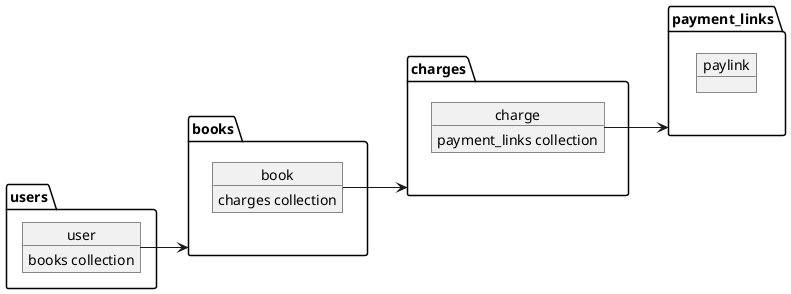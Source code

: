@startuml
top to bottom direction
left to right direction
package users {
object user {
books collection
}
}

package books {
object book {
charges collection
}
}
package charges {
object charge {
payment_links collection
}
}
package payment_links {
object paylink
}

user --> books
book --> charges
charge --> payment_links
@enduml
